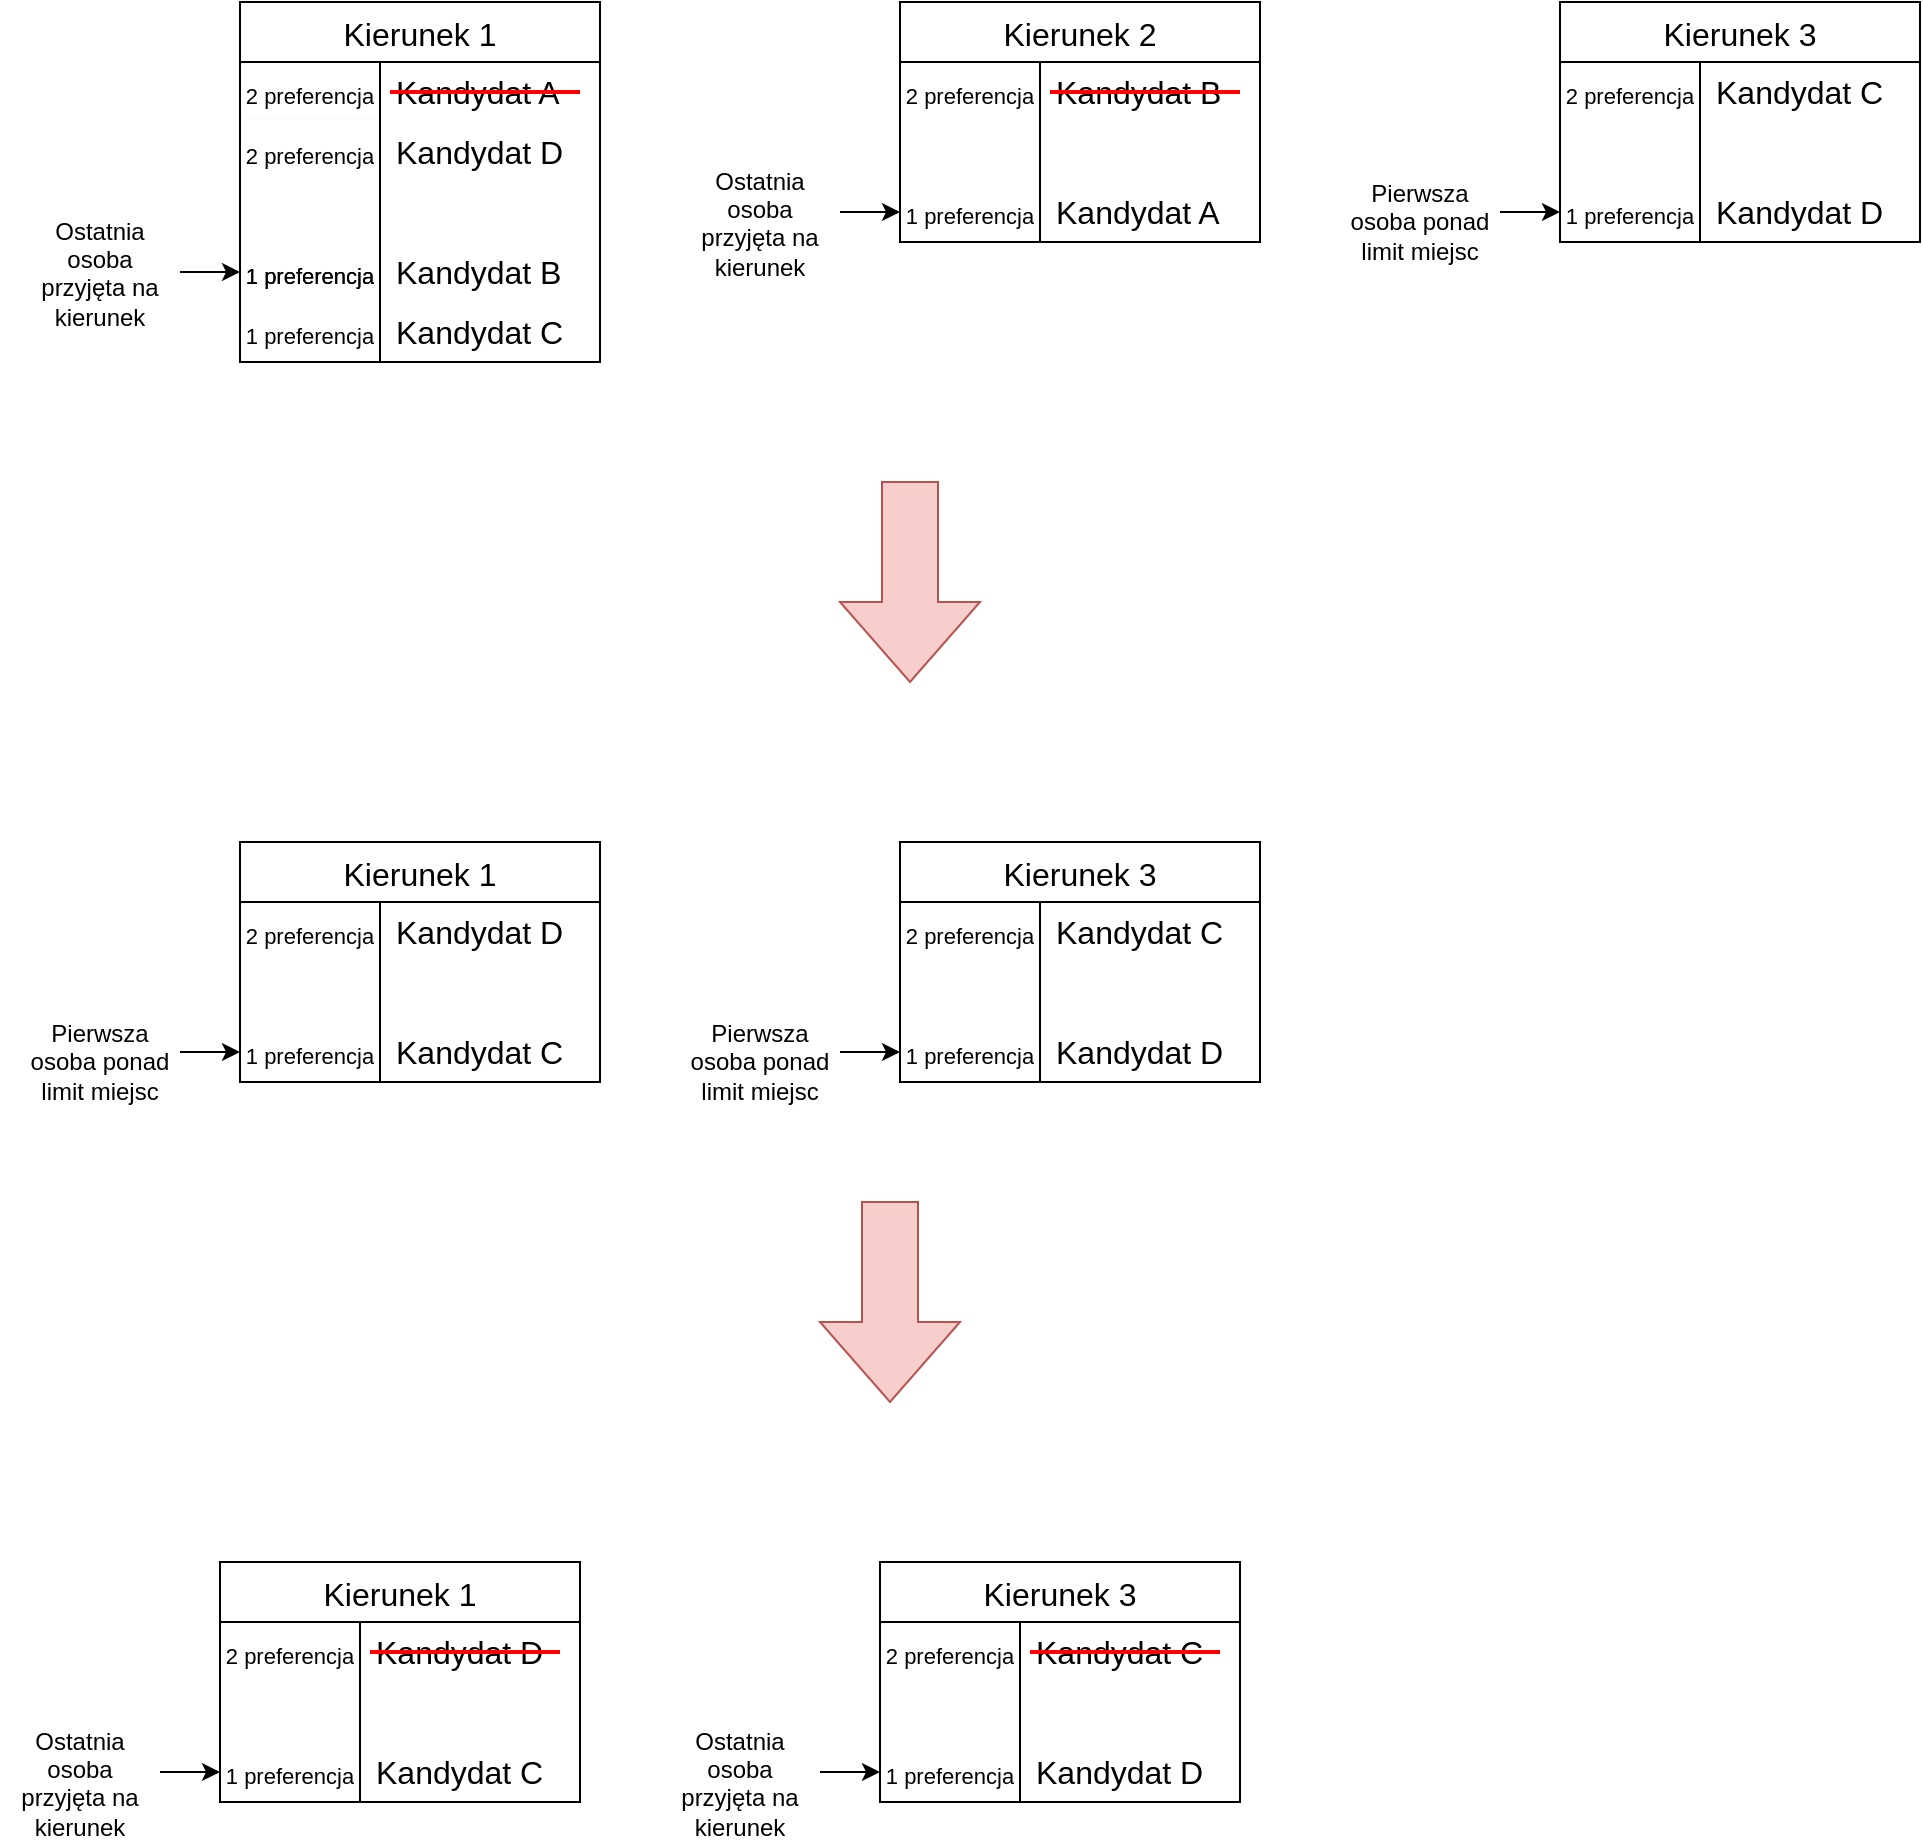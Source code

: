<mxfile version="22.1.18" type="device">
  <diagram name="Page-1" id="yJg1RCpf2dcKaLlAALri">
    <mxGraphModel dx="1808" dy="626" grid="1" gridSize="10" guides="1" tooltips="1" connect="1" arrows="1" fold="1" page="1" pageScale="1" pageWidth="827" pageHeight="1169" math="0" shadow="0">
      <root>
        <mxCell id="0" />
        <mxCell id="1" parent="0" />
        <mxCell id="uZR4xmGE3PbE84iwXI2c-5" value="Kierunek 1" style="shape=table;startSize=30;container=1;collapsible=0;childLayout=tableLayout;fixedRows=1;rowLines=0;fontStyle=0;strokeColor=default;fontSize=16;" vertex="1" parent="1">
          <mxGeometry x="80" y="40" width="180" height="180" as="geometry" />
        </mxCell>
        <mxCell id="uZR4xmGE3PbE84iwXI2c-160" style="shape=tableRow;horizontal=0;startSize=0;swimlaneHead=0;swimlaneBody=0;top=0;left=0;bottom=0;right=0;collapsible=0;dropTarget=0;fillColor=none;points=[[0,0.5],[1,0.5]];portConstraint=eastwest;strokeColor=inherit;fontSize=16;" vertex="1" parent="uZR4xmGE3PbE84iwXI2c-5">
          <mxGeometry y="30" width="180" height="30" as="geometry" />
        </mxCell>
        <mxCell id="uZR4xmGE3PbE84iwXI2c-161" value="&#xa;&lt;span style=&quot;color: rgb(0, 0, 0); font-family: Helvetica; font-size: 11px; font-style: normal; font-variant-ligatures: normal; font-variant-caps: normal; font-weight: 400; letter-spacing: normal; orphans: 2; text-align: center; text-indent: 0px; text-transform: none; widows: 2; word-spacing: 0px; -webkit-text-stroke-width: 0px; background-color: rgb(251, 251, 251); text-decoration-thickness: initial; text-decoration-style: initial; text-decoration-color: initial; float: none; display: inline !important;&quot;&gt;2 preferencja&lt;/span&gt;&#xa;&#xa;" style="shape=partialRectangle;html=1;whiteSpace=wrap;connectable=0;fillColor=none;top=0;left=0;bottom=0;right=0;overflow=hidden;pointerEvents=1;strokeColor=inherit;fontSize=16;" vertex="1" parent="uZR4xmGE3PbE84iwXI2c-160">
          <mxGeometry width="70" height="30" as="geometry">
            <mxRectangle width="70" height="30" as="alternateBounds" />
          </mxGeometry>
        </mxCell>
        <mxCell id="uZR4xmGE3PbE84iwXI2c-162" value="Kandydat A" style="shape=partialRectangle;html=1;whiteSpace=wrap;connectable=0;fillColor=none;top=0;left=0;bottom=0;right=0;align=left;spacingLeft=6;overflow=hidden;strokeColor=inherit;fontSize=16;" vertex="1" parent="uZR4xmGE3PbE84iwXI2c-160">
          <mxGeometry x="70" width="110" height="30" as="geometry">
            <mxRectangle width="110" height="30" as="alternateBounds" />
          </mxGeometry>
        </mxCell>
        <mxCell id="uZR4xmGE3PbE84iwXI2c-6" value="" style="shape=tableRow;horizontal=0;startSize=0;swimlaneHead=0;swimlaneBody=0;top=0;left=0;bottom=0;right=0;collapsible=0;dropTarget=0;fillColor=none;points=[[0,0.5],[1,0.5]];portConstraint=eastwest;strokeColor=inherit;fontSize=16;" vertex="1" parent="uZR4xmGE3PbE84iwXI2c-5">
          <mxGeometry y="60" width="180" height="30" as="geometry" />
        </mxCell>
        <mxCell id="uZR4xmGE3PbE84iwXI2c-7" value="&lt;font style=&quot;font-size: 11px;&quot;&gt;2 preferencja&lt;/font&gt;" style="shape=partialRectangle;html=1;whiteSpace=wrap;connectable=0;fillColor=none;top=0;left=0;bottom=0;right=0;overflow=hidden;pointerEvents=1;strokeColor=inherit;fontSize=16;" vertex="1" parent="uZR4xmGE3PbE84iwXI2c-6">
          <mxGeometry width="70" height="30" as="geometry">
            <mxRectangle width="70" height="30" as="alternateBounds" />
          </mxGeometry>
        </mxCell>
        <mxCell id="uZR4xmGE3PbE84iwXI2c-8" value="Kandydat D" style="shape=partialRectangle;html=1;whiteSpace=wrap;connectable=0;fillColor=none;top=0;left=0;bottom=0;right=0;align=left;spacingLeft=6;overflow=hidden;strokeColor=inherit;fontSize=16;" vertex="1" parent="uZR4xmGE3PbE84iwXI2c-6">
          <mxGeometry x="70" width="110" height="30" as="geometry">
            <mxRectangle width="110" height="30" as="alternateBounds" />
          </mxGeometry>
        </mxCell>
        <mxCell id="uZR4xmGE3PbE84iwXI2c-9" value="" style="shape=tableRow;horizontal=0;startSize=0;swimlaneHead=0;swimlaneBody=0;top=0;left=0;bottom=0;right=0;collapsible=0;dropTarget=0;fillColor=none;points=[[0,0.5],[1,0.5]];portConstraint=eastwest;strokeColor=inherit;fontSize=16;" vertex="1" parent="uZR4xmGE3PbE84iwXI2c-5">
          <mxGeometry y="90" width="180" height="30" as="geometry" />
        </mxCell>
        <mxCell id="uZR4xmGE3PbE84iwXI2c-10" value="" style="shape=partialRectangle;html=1;whiteSpace=wrap;connectable=0;fillColor=none;top=0;left=0;bottom=0;right=0;overflow=hidden;strokeColor=inherit;fontSize=16;" vertex="1" parent="uZR4xmGE3PbE84iwXI2c-9">
          <mxGeometry width="70" height="30" as="geometry">
            <mxRectangle width="70" height="30" as="alternateBounds" />
          </mxGeometry>
        </mxCell>
        <mxCell id="uZR4xmGE3PbE84iwXI2c-11" value="" style="shape=partialRectangle;html=1;whiteSpace=wrap;connectable=0;fillColor=none;top=0;left=0;bottom=0;right=0;align=left;spacingLeft=6;overflow=hidden;strokeColor=inherit;fontSize=16;" vertex="1" parent="uZR4xmGE3PbE84iwXI2c-9">
          <mxGeometry x="70" width="110" height="30" as="geometry">
            <mxRectangle width="110" height="30" as="alternateBounds" />
          </mxGeometry>
        </mxCell>
        <mxCell id="uZR4xmGE3PbE84iwXI2c-12" value="" style="shape=tableRow;horizontal=0;startSize=0;swimlaneHead=0;swimlaneBody=0;top=0;left=0;bottom=0;right=0;collapsible=0;dropTarget=0;fillColor=none;points=[[0,0.5],[1,0.5]];portConstraint=eastwest;strokeColor=inherit;fontSize=16;" vertex="1" parent="uZR4xmGE3PbE84iwXI2c-5">
          <mxGeometry y="120" width="180" height="30" as="geometry" />
        </mxCell>
        <mxCell id="uZR4xmGE3PbE84iwXI2c-13" value="&lt;font style=&quot;font-size: 11px;&quot;&gt;1 preferencja&lt;/font&gt;" style="shape=partialRectangle;html=1;whiteSpace=wrap;connectable=0;fillColor=none;top=0;left=0;bottom=0;right=0;overflow=hidden;strokeColor=inherit;fontSize=16;" vertex="1" parent="uZR4xmGE3PbE84iwXI2c-12">
          <mxGeometry width="70" height="30" as="geometry">
            <mxRectangle width="70" height="30" as="alternateBounds" />
          </mxGeometry>
        </mxCell>
        <mxCell id="uZR4xmGE3PbE84iwXI2c-14" value="Kandydat B" style="shape=partialRectangle;html=1;whiteSpace=wrap;connectable=0;fillColor=none;top=0;left=0;bottom=0;right=0;align=left;spacingLeft=6;overflow=hidden;strokeColor=inherit;fontSize=16;" vertex="1" parent="uZR4xmGE3PbE84iwXI2c-12">
          <mxGeometry x="70" width="110" height="30" as="geometry">
            <mxRectangle width="110" height="30" as="alternateBounds" />
          </mxGeometry>
        </mxCell>
        <mxCell id="uZR4xmGE3PbE84iwXI2c-135" style="shape=tableRow;horizontal=0;startSize=0;swimlaneHead=0;swimlaneBody=0;top=0;left=0;bottom=0;right=0;collapsible=0;dropTarget=0;fillColor=none;points=[[0,0.5],[1,0.5]];portConstraint=eastwest;strokeColor=inherit;fontSize=16;" vertex="1" parent="uZR4xmGE3PbE84iwXI2c-5">
          <mxGeometry y="150" width="180" height="30" as="geometry" />
        </mxCell>
        <mxCell id="uZR4xmGE3PbE84iwXI2c-136" style="shape=partialRectangle;html=1;whiteSpace=wrap;connectable=0;fillColor=none;top=0;left=0;bottom=0;right=0;overflow=hidden;strokeColor=inherit;fontSize=16;" vertex="1" parent="uZR4xmGE3PbE84iwXI2c-135">
          <mxGeometry width="70" height="30" as="geometry">
            <mxRectangle width="70" height="30" as="alternateBounds" />
          </mxGeometry>
        </mxCell>
        <mxCell id="uZR4xmGE3PbE84iwXI2c-137" value="Kandydat C" style="shape=partialRectangle;html=1;whiteSpace=wrap;connectable=0;fillColor=none;top=0;left=0;bottom=0;right=0;align=left;spacingLeft=6;overflow=hidden;strokeColor=inherit;fontSize=16;" vertex="1" parent="uZR4xmGE3PbE84iwXI2c-135">
          <mxGeometry x="70" width="110" height="30" as="geometry">
            <mxRectangle width="110" height="30" as="alternateBounds" />
          </mxGeometry>
        </mxCell>
        <mxCell id="uZR4xmGE3PbE84iwXI2c-16" value="" style="shape=image;html=1;verticalAlign=top;verticalLabelPosition=bottom;labelBackgroundColor=#ffffff;imageAspect=0;aspect=fixed;image=https://cdn0.iconfinder.com/data/icons/evericons-24px-vol-1/24/more-vertical-128.png" vertex="1" parent="1">
          <mxGeometry x="150" y="130" width="30" height="30" as="geometry" />
        </mxCell>
        <mxCell id="uZR4xmGE3PbE84iwXI2c-44" value="" style="endArrow=classic;html=1;rounded=0;entryX=0;entryY=0.5;entryDx=0;entryDy=0;" edge="1" parent="1" source="uZR4xmGE3PbE84iwXI2c-46" target="uZR4xmGE3PbE84iwXI2c-12">
          <mxGeometry width="50" height="50" relative="1" as="geometry">
            <mxPoint x="50" y="145" as="sourcePoint" />
            <mxPoint x="60" y="140" as="targetPoint" />
          </mxGeometry>
        </mxCell>
        <UserObject label="Ostatnia osoba przyjęta na kierunek" placeholders="1" name="Variable" id="uZR4xmGE3PbE84iwXI2c-46">
          <mxCell style="text;html=1;strokeColor=none;fillColor=none;align=center;verticalAlign=middle;whiteSpace=wrap;overflow=hidden;" vertex="1" parent="1">
            <mxGeometry x="-30" y="145" width="80" height="60" as="geometry" />
          </mxCell>
        </UserObject>
        <mxCell id="uZR4xmGE3PbE84iwXI2c-47" value="Kierunek 2" style="shape=table;startSize=30;container=1;collapsible=0;childLayout=tableLayout;fixedRows=1;rowLines=0;fontStyle=0;strokeColor=default;fontSize=16;" vertex="1" parent="1">
          <mxGeometry x="410" y="40" width="180" height="120" as="geometry" />
        </mxCell>
        <mxCell id="uZR4xmGE3PbE84iwXI2c-48" value="" style="shape=tableRow;horizontal=0;startSize=0;swimlaneHead=0;swimlaneBody=0;top=0;left=0;bottom=0;right=0;collapsible=0;dropTarget=0;fillColor=none;points=[[0,0.5],[1,0.5]];portConstraint=eastwest;strokeColor=inherit;fontSize=16;" vertex="1" parent="uZR4xmGE3PbE84iwXI2c-47">
          <mxGeometry y="30" width="180" height="30" as="geometry" />
        </mxCell>
        <mxCell id="uZR4xmGE3PbE84iwXI2c-49" value="&lt;font style=&quot;font-size: 11px;&quot;&gt;2 preferencja&lt;/font&gt;" style="shape=partialRectangle;html=1;whiteSpace=wrap;connectable=0;fillColor=none;top=0;left=0;bottom=0;right=0;overflow=hidden;pointerEvents=1;strokeColor=inherit;fontSize=16;" vertex="1" parent="uZR4xmGE3PbE84iwXI2c-48">
          <mxGeometry width="70" height="30" as="geometry">
            <mxRectangle width="70" height="30" as="alternateBounds" />
          </mxGeometry>
        </mxCell>
        <mxCell id="uZR4xmGE3PbE84iwXI2c-50" value="Kandydat B" style="shape=partialRectangle;html=1;whiteSpace=wrap;connectable=0;fillColor=none;top=0;left=0;bottom=0;right=0;align=left;spacingLeft=6;overflow=hidden;strokeColor=inherit;fontSize=16;" vertex="1" parent="uZR4xmGE3PbE84iwXI2c-48">
          <mxGeometry x="70" width="110" height="30" as="geometry">
            <mxRectangle width="110" height="30" as="alternateBounds" />
          </mxGeometry>
        </mxCell>
        <mxCell id="uZR4xmGE3PbE84iwXI2c-51" value="" style="shape=tableRow;horizontal=0;startSize=0;swimlaneHead=0;swimlaneBody=0;top=0;left=0;bottom=0;right=0;collapsible=0;dropTarget=0;fillColor=none;points=[[0,0.5],[1,0.5]];portConstraint=eastwest;strokeColor=inherit;fontSize=16;" vertex="1" parent="uZR4xmGE3PbE84iwXI2c-47">
          <mxGeometry y="60" width="180" height="30" as="geometry" />
        </mxCell>
        <mxCell id="uZR4xmGE3PbE84iwXI2c-52" value="" style="shape=partialRectangle;html=1;whiteSpace=wrap;connectable=0;fillColor=none;top=0;left=0;bottom=0;right=0;overflow=hidden;strokeColor=inherit;fontSize=16;" vertex="1" parent="uZR4xmGE3PbE84iwXI2c-51">
          <mxGeometry width="70" height="30" as="geometry">
            <mxRectangle width="70" height="30" as="alternateBounds" />
          </mxGeometry>
        </mxCell>
        <mxCell id="uZR4xmGE3PbE84iwXI2c-53" value="" style="shape=partialRectangle;html=1;whiteSpace=wrap;connectable=0;fillColor=none;top=0;left=0;bottom=0;right=0;align=left;spacingLeft=6;overflow=hidden;strokeColor=inherit;fontSize=16;" vertex="1" parent="uZR4xmGE3PbE84iwXI2c-51">
          <mxGeometry x="70" width="110" height="30" as="geometry">
            <mxRectangle width="110" height="30" as="alternateBounds" />
          </mxGeometry>
        </mxCell>
        <mxCell id="uZR4xmGE3PbE84iwXI2c-139" style="shape=tableRow;horizontal=0;startSize=0;swimlaneHead=0;swimlaneBody=0;top=0;left=0;bottom=0;right=0;collapsible=0;dropTarget=0;fillColor=none;points=[[0,0.5],[1,0.5]];portConstraint=eastwest;strokeColor=inherit;fontSize=16;" vertex="1" parent="uZR4xmGE3PbE84iwXI2c-47">
          <mxGeometry y="90" width="180" height="30" as="geometry" />
        </mxCell>
        <mxCell id="uZR4xmGE3PbE84iwXI2c-140" style="shape=partialRectangle;html=1;whiteSpace=wrap;connectable=0;fillColor=none;top=0;left=0;bottom=0;right=0;overflow=hidden;strokeColor=inherit;fontSize=16;" vertex="1" parent="uZR4xmGE3PbE84iwXI2c-139">
          <mxGeometry width="70" height="30" as="geometry">
            <mxRectangle width="70" height="30" as="alternateBounds" />
          </mxGeometry>
        </mxCell>
        <mxCell id="uZR4xmGE3PbE84iwXI2c-141" style="shape=partialRectangle;html=1;whiteSpace=wrap;connectable=0;fillColor=none;top=0;left=0;bottom=0;right=0;align=left;spacingLeft=6;overflow=hidden;strokeColor=inherit;fontSize=16;" vertex="1" parent="uZR4xmGE3PbE84iwXI2c-139">
          <mxGeometry x="70" width="110" height="30" as="geometry">
            <mxRectangle width="110" height="30" as="alternateBounds" />
          </mxGeometry>
        </mxCell>
        <mxCell id="uZR4xmGE3PbE84iwXI2c-57" value="" style="shape=image;html=1;verticalAlign=top;verticalLabelPosition=bottom;labelBackgroundColor=#ffffff;imageAspect=0;aspect=fixed;image=https://cdn0.iconfinder.com/data/icons/evericons-24px-vol-1/24/more-vertical-128.png" vertex="1" parent="1">
          <mxGeometry x="485" y="100" width="30" height="30" as="geometry" />
        </mxCell>
        <mxCell id="uZR4xmGE3PbE84iwXI2c-58" value="" style="endArrow=classic;html=1;rounded=0;entryX=0;entryY=0.5;entryDx=0;entryDy=0;" edge="1" parent="1">
          <mxGeometry width="50" height="50" relative="1" as="geometry">
            <mxPoint x="380" y="145" as="sourcePoint" />
            <mxPoint x="410" y="145" as="targetPoint" />
          </mxGeometry>
        </mxCell>
        <UserObject label="Ostatnia osoba przyjęta na kierunek" placeholders="1" name="Variable" id="uZR4xmGE3PbE84iwXI2c-59">
          <mxCell style="text;html=1;strokeColor=none;fillColor=none;align=center;verticalAlign=middle;whiteSpace=wrap;overflow=hidden;" vertex="1" parent="1">
            <mxGeometry x="300" y="120" width="80" height="60" as="geometry" />
          </mxCell>
        </UserObject>
        <mxCell id="uZR4xmGE3PbE84iwXI2c-60" value="" style="line;strokeWidth=2;html=1;strokeColor=#FF0000;" vertex="1" parent="1">
          <mxGeometry x="155" y="80" width="95" height="10" as="geometry" />
        </mxCell>
        <mxCell id="uZR4xmGE3PbE84iwXI2c-61" value="" style="line;strokeWidth=2;html=1;strokeColor=#FF0000;" vertex="1" parent="1">
          <mxGeometry x="485" y="80" width="95" height="10" as="geometry" />
        </mxCell>
        <mxCell id="uZR4xmGE3PbE84iwXI2c-105" value="Kierunek 1" style="shape=table;startSize=30;container=1;collapsible=0;childLayout=tableLayout;fixedRows=1;rowLines=0;fontStyle=0;strokeColor=default;fontSize=16;" vertex="1" parent="1">
          <mxGeometry x="80" y="460" width="180" height="120" as="geometry" />
        </mxCell>
        <mxCell id="uZR4xmGE3PbE84iwXI2c-106" value="" style="shape=tableRow;horizontal=0;startSize=0;swimlaneHead=0;swimlaneBody=0;top=0;left=0;bottom=0;right=0;collapsible=0;dropTarget=0;fillColor=none;points=[[0,0.5],[1,0.5]];portConstraint=eastwest;strokeColor=inherit;fontSize=16;" vertex="1" parent="uZR4xmGE3PbE84iwXI2c-105">
          <mxGeometry y="30" width="180" height="30" as="geometry" />
        </mxCell>
        <mxCell id="uZR4xmGE3PbE84iwXI2c-107" value="&lt;font style=&quot;font-size: 11px;&quot;&gt;2 preferencja&lt;/font&gt;" style="shape=partialRectangle;html=1;whiteSpace=wrap;connectable=0;fillColor=none;top=0;left=0;bottom=0;right=0;overflow=hidden;pointerEvents=1;strokeColor=inherit;fontSize=16;" vertex="1" parent="uZR4xmGE3PbE84iwXI2c-106">
          <mxGeometry width="70" height="30" as="geometry">
            <mxRectangle width="70" height="30" as="alternateBounds" />
          </mxGeometry>
        </mxCell>
        <mxCell id="uZR4xmGE3PbE84iwXI2c-108" value="Kandydat D" style="shape=partialRectangle;html=1;whiteSpace=wrap;connectable=0;fillColor=none;top=0;left=0;bottom=0;right=0;align=left;spacingLeft=6;overflow=hidden;strokeColor=inherit;fontSize=16;" vertex="1" parent="uZR4xmGE3PbE84iwXI2c-106">
          <mxGeometry x="70" width="110" height="30" as="geometry">
            <mxRectangle width="110" height="30" as="alternateBounds" />
          </mxGeometry>
        </mxCell>
        <mxCell id="uZR4xmGE3PbE84iwXI2c-109" value="" style="shape=tableRow;horizontal=0;startSize=0;swimlaneHead=0;swimlaneBody=0;top=0;left=0;bottom=0;right=0;collapsible=0;dropTarget=0;fillColor=none;points=[[0,0.5],[1,0.5]];portConstraint=eastwest;strokeColor=inherit;fontSize=16;" vertex="1" parent="uZR4xmGE3PbE84iwXI2c-105">
          <mxGeometry y="60" width="180" height="30" as="geometry" />
        </mxCell>
        <mxCell id="uZR4xmGE3PbE84iwXI2c-110" value="" style="shape=partialRectangle;html=1;whiteSpace=wrap;connectable=0;fillColor=none;top=0;left=0;bottom=0;right=0;overflow=hidden;strokeColor=inherit;fontSize=16;" vertex="1" parent="uZR4xmGE3PbE84iwXI2c-109">
          <mxGeometry width="70" height="30" as="geometry">
            <mxRectangle width="70" height="30" as="alternateBounds" />
          </mxGeometry>
        </mxCell>
        <mxCell id="uZR4xmGE3PbE84iwXI2c-111" value="" style="shape=partialRectangle;html=1;whiteSpace=wrap;connectable=0;fillColor=none;top=0;left=0;bottom=0;right=0;align=left;spacingLeft=6;overflow=hidden;strokeColor=inherit;fontSize=16;" vertex="1" parent="uZR4xmGE3PbE84iwXI2c-109">
          <mxGeometry x="70" width="110" height="30" as="geometry">
            <mxRectangle width="110" height="30" as="alternateBounds" />
          </mxGeometry>
        </mxCell>
        <mxCell id="uZR4xmGE3PbE84iwXI2c-112" value="" style="shape=tableRow;horizontal=0;startSize=0;swimlaneHead=0;swimlaneBody=0;top=0;left=0;bottom=0;right=0;collapsible=0;dropTarget=0;fillColor=none;points=[[0,0.5],[1,0.5]];portConstraint=eastwest;strokeColor=inherit;fontSize=16;" vertex="1" parent="uZR4xmGE3PbE84iwXI2c-105">
          <mxGeometry y="90" width="180" height="30" as="geometry" />
        </mxCell>
        <mxCell id="uZR4xmGE3PbE84iwXI2c-113" value="&lt;font style=&quot;font-size: 11px;&quot;&gt;1 preferencja&lt;/font&gt;" style="shape=partialRectangle;html=1;whiteSpace=wrap;connectable=0;fillColor=none;top=0;left=0;bottom=0;right=0;overflow=hidden;strokeColor=inherit;fontSize=16;" vertex="1" parent="uZR4xmGE3PbE84iwXI2c-112">
          <mxGeometry width="70" height="30" as="geometry">
            <mxRectangle width="70" height="30" as="alternateBounds" />
          </mxGeometry>
        </mxCell>
        <mxCell id="uZR4xmGE3PbE84iwXI2c-114" value="Kandydat C" style="shape=partialRectangle;html=1;whiteSpace=wrap;connectable=0;fillColor=none;top=0;left=0;bottom=0;right=0;align=left;spacingLeft=6;overflow=hidden;strokeColor=inherit;fontSize=16;" vertex="1" parent="uZR4xmGE3PbE84iwXI2c-112">
          <mxGeometry x="70" width="110" height="30" as="geometry">
            <mxRectangle width="110" height="30" as="alternateBounds" />
          </mxGeometry>
        </mxCell>
        <mxCell id="uZR4xmGE3PbE84iwXI2c-115" value="" style="shape=image;html=1;verticalAlign=top;verticalLabelPosition=bottom;labelBackgroundColor=#ffffff;imageAspect=0;aspect=fixed;image=https://cdn0.iconfinder.com/data/icons/evericons-24px-vol-1/24/more-vertical-128.png" vertex="1" parent="1">
          <mxGeometry x="155" y="520" width="30" height="30" as="geometry" />
        </mxCell>
        <mxCell id="uZR4xmGE3PbE84iwXI2c-116" value="" style="endArrow=classic;html=1;rounded=0;entryX=0;entryY=0.5;entryDx=0;entryDy=0;" edge="1" parent="1" target="uZR4xmGE3PbE84iwXI2c-112">
          <mxGeometry width="50" height="50" relative="1" as="geometry">
            <mxPoint x="50" y="565" as="sourcePoint" />
            <mxPoint x="60" y="560" as="targetPoint" />
          </mxGeometry>
        </mxCell>
        <UserObject label="Pierwsza osoba ponad limit miejsc" placeholders="1" name="Variable" id="uZR4xmGE3PbE84iwXI2c-117">
          <mxCell style="text;html=1;strokeColor=none;fillColor=none;align=center;verticalAlign=middle;whiteSpace=wrap;overflow=hidden;" vertex="1" parent="1">
            <mxGeometry x="-30" y="540" width="80" height="60" as="geometry" />
          </mxCell>
        </UserObject>
        <mxCell id="uZR4xmGE3PbE84iwXI2c-118" value="Kierunek 3" style="shape=table;startSize=30;container=1;collapsible=0;childLayout=tableLayout;fixedRows=1;rowLines=0;fontStyle=0;strokeColor=default;fontSize=16;" vertex="1" parent="1">
          <mxGeometry x="410" y="460" width="180" height="120" as="geometry" />
        </mxCell>
        <mxCell id="uZR4xmGE3PbE84iwXI2c-119" value="" style="shape=tableRow;horizontal=0;startSize=0;swimlaneHead=0;swimlaneBody=0;top=0;left=0;bottom=0;right=0;collapsible=0;dropTarget=0;fillColor=none;points=[[0,0.5],[1,0.5]];portConstraint=eastwest;strokeColor=inherit;fontSize=16;" vertex="1" parent="uZR4xmGE3PbE84iwXI2c-118">
          <mxGeometry y="30" width="180" height="30" as="geometry" />
        </mxCell>
        <mxCell id="uZR4xmGE3PbE84iwXI2c-120" value="&lt;font style=&quot;font-size: 11px;&quot;&gt;2 preferencja&lt;/font&gt;" style="shape=partialRectangle;html=1;whiteSpace=wrap;connectable=0;fillColor=none;top=0;left=0;bottom=0;right=0;overflow=hidden;pointerEvents=1;strokeColor=inherit;fontSize=16;" vertex="1" parent="uZR4xmGE3PbE84iwXI2c-119">
          <mxGeometry width="70" height="30" as="geometry">
            <mxRectangle width="70" height="30" as="alternateBounds" />
          </mxGeometry>
        </mxCell>
        <mxCell id="uZR4xmGE3PbE84iwXI2c-121" value="Kandydat C" style="shape=partialRectangle;html=1;whiteSpace=wrap;connectable=0;fillColor=none;top=0;left=0;bottom=0;right=0;align=left;spacingLeft=6;overflow=hidden;strokeColor=inherit;fontSize=16;" vertex="1" parent="uZR4xmGE3PbE84iwXI2c-119">
          <mxGeometry x="70" width="110" height="30" as="geometry">
            <mxRectangle width="110" height="30" as="alternateBounds" />
          </mxGeometry>
        </mxCell>
        <mxCell id="uZR4xmGE3PbE84iwXI2c-122" value="" style="shape=tableRow;horizontal=0;startSize=0;swimlaneHead=0;swimlaneBody=0;top=0;left=0;bottom=0;right=0;collapsible=0;dropTarget=0;fillColor=none;points=[[0,0.5],[1,0.5]];portConstraint=eastwest;strokeColor=inherit;fontSize=16;" vertex="1" parent="uZR4xmGE3PbE84iwXI2c-118">
          <mxGeometry y="60" width="180" height="30" as="geometry" />
        </mxCell>
        <mxCell id="uZR4xmGE3PbE84iwXI2c-123" value="" style="shape=partialRectangle;html=1;whiteSpace=wrap;connectable=0;fillColor=none;top=0;left=0;bottom=0;right=0;overflow=hidden;strokeColor=inherit;fontSize=16;" vertex="1" parent="uZR4xmGE3PbE84iwXI2c-122">
          <mxGeometry width="70" height="30" as="geometry">
            <mxRectangle width="70" height="30" as="alternateBounds" />
          </mxGeometry>
        </mxCell>
        <mxCell id="uZR4xmGE3PbE84iwXI2c-124" value="" style="shape=partialRectangle;html=1;whiteSpace=wrap;connectable=0;fillColor=none;top=0;left=0;bottom=0;right=0;align=left;spacingLeft=6;overflow=hidden;strokeColor=inherit;fontSize=16;" vertex="1" parent="uZR4xmGE3PbE84iwXI2c-122">
          <mxGeometry x="70" width="110" height="30" as="geometry">
            <mxRectangle width="110" height="30" as="alternateBounds" />
          </mxGeometry>
        </mxCell>
        <mxCell id="uZR4xmGE3PbE84iwXI2c-125" value="" style="shape=tableRow;horizontal=0;startSize=0;swimlaneHead=0;swimlaneBody=0;top=0;left=0;bottom=0;right=0;collapsible=0;dropTarget=0;fillColor=none;points=[[0,0.5],[1,0.5]];portConstraint=eastwest;strokeColor=inherit;fontSize=16;" vertex="1" parent="uZR4xmGE3PbE84iwXI2c-118">
          <mxGeometry y="90" width="180" height="30" as="geometry" />
        </mxCell>
        <mxCell id="uZR4xmGE3PbE84iwXI2c-126" value="&lt;font style=&quot;font-size: 11px;&quot;&gt;1 preferencja&lt;/font&gt;" style="shape=partialRectangle;html=1;whiteSpace=wrap;connectable=0;fillColor=none;top=0;left=0;bottom=0;right=0;overflow=hidden;strokeColor=inherit;fontSize=16;" vertex="1" parent="uZR4xmGE3PbE84iwXI2c-125">
          <mxGeometry width="70" height="30" as="geometry">
            <mxRectangle width="70" height="30" as="alternateBounds" />
          </mxGeometry>
        </mxCell>
        <mxCell id="uZR4xmGE3PbE84iwXI2c-127" value="Kandydat D" style="shape=partialRectangle;html=1;whiteSpace=wrap;connectable=0;fillColor=none;top=0;left=0;bottom=0;right=0;align=left;spacingLeft=6;overflow=hidden;strokeColor=inherit;fontSize=16;" vertex="1" parent="uZR4xmGE3PbE84iwXI2c-125">
          <mxGeometry x="70" width="110" height="30" as="geometry">
            <mxRectangle width="110" height="30" as="alternateBounds" />
          </mxGeometry>
        </mxCell>
        <mxCell id="uZR4xmGE3PbE84iwXI2c-128" value="" style="shape=image;html=1;verticalAlign=top;verticalLabelPosition=bottom;labelBackgroundColor=#ffffff;imageAspect=0;aspect=fixed;image=https://cdn0.iconfinder.com/data/icons/evericons-24px-vol-1/24/more-vertical-128.png" vertex="1" parent="1">
          <mxGeometry x="485" y="520" width="30" height="30" as="geometry" />
        </mxCell>
        <mxCell id="uZR4xmGE3PbE84iwXI2c-129" value="" style="endArrow=classic;html=1;rounded=0;entryX=0;entryY=0.5;entryDx=0;entryDy=0;" edge="1" parent="1" target="uZR4xmGE3PbE84iwXI2c-125">
          <mxGeometry width="50" height="50" relative="1" as="geometry">
            <mxPoint x="380" y="565" as="sourcePoint" />
            <mxPoint x="390" y="560" as="targetPoint" />
          </mxGeometry>
        </mxCell>
        <UserObject label="Pierwsza osoba ponad limit miejsc" placeholders="1" name="Variable" id="uZR4xmGE3PbE84iwXI2c-130">
          <mxCell style="text;html=1;strokeColor=none;fillColor=none;align=center;verticalAlign=middle;whiteSpace=wrap;overflow=hidden;" vertex="1" parent="1">
            <mxGeometry x="300" y="540" width="80" height="60" as="geometry" />
          </mxCell>
        </UserObject>
        <mxCell id="uZR4xmGE3PbE84iwXI2c-138" value="&lt;font style=&quot;font-size: 11px;&quot;&gt;1 preferencja&lt;/font&gt;" style="shape=partialRectangle;html=1;whiteSpace=wrap;connectable=0;fillColor=none;top=0;left=0;bottom=0;right=0;overflow=hidden;strokeColor=inherit;fontSize=16;" vertex="1" parent="1">
          <mxGeometry x="80" y="160" width="70" height="30" as="geometry">
            <mxRectangle width="70" height="30" as="alternateBounds" />
          </mxGeometry>
        </mxCell>
        <mxCell id="uZR4xmGE3PbE84iwXI2c-142" value="Kierunek 3" style="shape=table;startSize=30;container=1;collapsible=0;childLayout=tableLayout;fixedRows=1;rowLines=0;fontStyle=0;strokeColor=default;fontSize=16;" vertex="1" parent="1">
          <mxGeometry x="740" y="40" width="180" height="120" as="geometry" />
        </mxCell>
        <mxCell id="uZR4xmGE3PbE84iwXI2c-143" value="" style="shape=tableRow;horizontal=0;startSize=0;swimlaneHead=0;swimlaneBody=0;top=0;left=0;bottom=0;right=0;collapsible=0;dropTarget=0;fillColor=none;points=[[0,0.5],[1,0.5]];portConstraint=eastwest;strokeColor=inherit;fontSize=16;" vertex="1" parent="uZR4xmGE3PbE84iwXI2c-142">
          <mxGeometry y="30" width="180" height="30" as="geometry" />
        </mxCell>
        <mxCell id="uZR4xmGE3PbE84iwXI2c-144" value="&lt;font style=&quot;font-size: 11px;&quot;&gt;2 preferencja&lt;/font&gt;" style="shape=partialRectangle;html=1;whiteSpace=wrap;connectable=0;fillColor=none;top=0;left=0;bottom=0;right=0;overflow=hidden;pointerEvents=1;strokeColor=inherit;fontSize=16;" vertex="1" parent="uZR4xmGE3PbE84iwXI2c-143">
          <mxGeometry width="70" height="30" as="geometry">
            <mxRectangle width="70" height="30" as="alternateBounds" />
          </mxGeometry>
        </mxCell>
        <mxCell id="uZR4xmGE3PbE84iwXI2c-145" value="Kandydat C" style="shape=partialRectangle;html=1;whiteSpace=wrap;connectable=0;fillColor=none;top=0;left=0;bottom=0;right=0;align=left;spacingLeft=6;overflow=hidden;strokeColor=inherit;fontSize=16;" vertex="1" parent="uZR4xmGE3PbE84iwXI2c-143">
          <mxGeometry x="70" width="110" height="30" as="geometry">
            <mxRectangle width="110" height="30" as="alternateBounds" />
          </mxGeometry>
        </mxCell>
        <mxCell id="uZR4xmGE3PbE84iwXI2c-146" value="" style="shape=tableRow;horizontal=0;startSize=0;swimlaneHead=0;swimlaneBody=0;top=0;left=0;bottom=0;right=0;collapsible=0;dropTarget=0;fillColor=none;points=[[0,0.5],[1,0.5]];portConstraint=eastwest;strokeColor=inherit;fontSize=16;" vertex="1" parent="uZR4xmGE3PbE84iwXI2c-142">
          <mxGeometry y="60" width="180" height="30" as="geometry" />
        </mxCell>
        <mxCell id="uZR4xmGE3PbE84iwXI2c-147" value="" style="shape=partialRectangle;html=1;whiteSpace=wrap;connectable=0;fillColor=none;top=0;left=0;bottom=0;right=0;overflow=hidden;strokeColor=inherit;fontSize=16;" vertex="1" parent="uZR4xmGE3PbE84iwXI2c-146">
          <mxGeometry width="70" height="30" as="geometry">
            <mxRectangle width="70" height="30" as="alternateBounds" />
          </mxGeometry>
        </mxCell>
        <mxCell id="uZR4xmGE3PbE84iwXI2c-148" value="" style="shape=partialRectangle;html=1;whiteSpace=wrap;connectable=0;fillColor=none;top=0;left=0;bottom=0;right=0;align=left;spacingLeft=6;overflow=hidden;strokeColor=inherit;fontSize=16;" vertex="1" parent="uZR4xmGE3PbE84iwXI2c-146">
          <mxGeometry x="70" width="110" height="30" as="geometry">
            <mxRectangle width="110" height="30" as="alternateBounds" />
          </mxGeometry>
        </mxCell>
        <mxCell id="uZR4xmGE3PbE84iwXI2c-149" value="" style="shape=tableRow;horizontal=0;startSize=0;swimlaneHead=0;swimlaneBody=0;top=0;left=0;bottom=0;right=0;collapsible=0;dropTarget=0;fillColor=none;points=[[0,0.5],[1,0.5]];portConstraint=eastwest;strokeColor=inherit;fontSize=16;" vertex="1" parent="uZR4xmGE3PbE84iwXI2c-142">
          <mxGeometry y="90" width="180" height="30" as="geometry" />
        </mxCell>
        <mxCell id="uZR4xmGE3PbE84iwXI2c-150" value="&lt;font style=&quot;font-size: 11px;&quot;&gt;1 preferencja&lt;/font&gt;" style="shape=partialRectangle;html=1;whiteSpace=wrap;connectable=0;fillColor=none;top=0;left=0;bottom=0;right=0;overflow=hidden;strokeColor=inherit;fontSize=16;" vertex="1" parent="uZR4xmGE3PbE84iwXI2c-149">
          <mxGeometry width="70" height="30" as="geometry">
            <mxRectangle width="70" height="30" as="alternateBounds" />
          </mxGeometry>
        </mxCell>
        <mxCell id="uZR4xmGE3PbE84iwXI2c-151" value="Kandydat D" style="shape=partialRectangle;html=1;whiteSpace=wrap;connectable=0;fillColor=none;top=0;left=0;bottom=0;right=0;align=left;spacingLeft=6;overflow=hidden;strokeColor=inherit;fontSize=16;" vertex="1" parent="uZR4xmGE3PbE84iwXI2c-149">
          <mxGeometry x="70" width="110" height="30" as="geometry">
            <mxRectangle width="110" height="30" as="alternateBounds" />
          </mxGeometry>
        </mxCell>
        <mxCell id="uZR4xmGE3PbE84iwXI2c-155" value="" style="shape=image;html=1;verticalAlign=top;verticalLabelPosition=bottom;labelBackgroundColor=#ffffff;imageAspect=0;aspect=fixed;image=https://cdn0.iconfinder.com/data/icons/evericons-24px-vol-1/24/more-vertical-128.png" vertex="1" parent="1">
          <mxGeometry x="824" y="100" width="30" height="30" as="geometry" />
        </mxCell>
        <mxCell id="uZR4xmGE3PbE84iwXI2c-158" value="Kandydat A" style="shape=partialRectangle;html=1;whiteSpace=wrap;connectable=0;fillColor=none;top=0;left=0;bottom=0;right=0;align=left;spacingLeft=6;overflow=hidden;strokeColor=inherit;fontSize=16;" vertex="1" parent="1">
          <mxGeometry x="480" y="130" width="110" height="30" as="geometry">
            <mxRectangle width="110" height="30" as="alternateBounds" />
          </mxGeometry>
        </mxCell>
        <mxCell id="uZR4xmGE3PbE84iwXI2c-159" value="&lt;font style=&quot;font-size: 11px;&quot;&gt;1 preferencja&lt;/font&gt;" style="shape=partialRectangle;html=1;whiteSpace=wrap;connectable=0;fillColor=none;top=0;left=0;bottom=0;right=0;overflow=hidden;strokeColor=inherit;fontSize=16;" vertex="1" parent="1">
          <mxGeometry x="410" y="130" width="70" height="30" as="geometry">
            <mxRectangle width="70" height="30" as="alternateBounds" />
          </mxGeometry>
        </mxCell>
        <mxCell id="uZR4xmGE3PbE84iwXI2c-163" value="&lt;font style=&quot;font-size: 11px;&quot;&gt;2 preferencja&lt;/font&gt;" style="shape=partialRectangle;html=1;whiteSpace=wrap;connectable=0;fillColor=none;top=0;left=0;bottom=0;right=0;overflow=hidden;pointerEvents=1;strokeColor=inherit;fontSize=16;" vertex="1" parent="1">
          <mxGeometry x="80" y="70" width="70" height="30" as="geometry">
            <mxRectangle width="70" height="30" as="alternateBounds" />
          </mxGeometry>
        </mxCell>
        <mxCell id="uZR4xmGE3PbE84iwXI2c-168" value="" style="endArrow=classic;html=1;rounded=0;entryX=0;entryY=0.5;entryDx=0;entryDy=0;" edge="1" parent="1">
          <mxGeometry width="50" height="50" relative="1" as="geometry">
            <mxPoint x="710" y="145" as="sourcePoint" />
            <mxPoint x="740" y="145" as="targetPoint" />
          </mxGeometry>
        </mxCell>
        <UserObject label="Pierwsza osoba ponad limit miejsc" placeholders="1" name="Variable" id="uZR4xmGE3PbE84iwXI2c-169">
          <mxCell style="text;html=1;strokeColor=none;fillColor=none;align=center;verticalAlign=middle;whiteSpace=wrap;overflow=hidden;" vertex="1" parent="1">
            <mxGeometry x="630" y="120" width="80" height="60" as="geometry" />
          </mxCell>
        </UserObject>
        <mxCell id="uZR4xmGE3PbE84iwXI2c-170" value="&lt;font style=&quot;font-size: 11px;&quot;&gt;1 preferencja&lt;/font&gt;" style="shape=partialRectangle;html=1;whiteSpace=wrap;connectable=0;fillColor=none;top=0;left=0;bottom=0;right=0;overflow=hidden;strokeColor=inherit;fontSize=16;" vertex="1" parent="1">
          <mxGeometry x="80" y="190" width="70" height="30" as="geometry">
            <mxRectangle width="70" height="30" as="alternateBounds" />
          </mxGeometry>
        </mxCell>
        <mxCell id="uZR4xmGE3PbE84iwXI2c-171" value="" style="html=1;shadow=0;dashed=0;align=center;verticalAlign=middle;shape=mxgraph.arrows2.arrow;dy=0.6;dx=40;direction=south;notch=0;fillColor=#f8cecc;strokeColor=#b85450;" vertex="1" parent="1">
          <mxGeometry x="380" y="280" width="70" height="100" as="geometry" />
        </mxCell>
        <mxCell id="uZR4xmGE3PbE84iwXI2c-172" value="Kierunek 1" style="shape=table;startSize=30;container=1;collapsible=0;childLayout=tableLayout;fixedRows=1;rowLines=0;fontStyle=0;strokeColor=default;fontSize=16;" vertex="1" parent="1">
          <mxGeometry x="70" y="820" width="180" height="120" as="geometry" />
        </mxCell>
        <mxCell id="uZR4xmGE3PbE84iwXI2c-173" value="" style="shape=tableRow;horizontal=0;startSize=0;swimlaneHead=0;swimlaneBody=0;top=0;left=0;bottom=0;right=0;collapsible=0;dropTarget=0;fillColor=none;points=[[0,0.5],[1,0.5]];portConstraint=eastwest;strokeColor=inherit;fontSize=16;" vertex="1" parent="uZR4xmGE3PbE84iwXI2c-172">
          <mxGeometry y="30" width="180" height="30" as="geometry" />
        </mxCell>
        <mxCell id="uZR4xmGE3PbE84iwXI2c-174" value="&lt;font style=&quot;font-size: 11px;&quot;&gt;2 preferencja&lt;/font&gt;" style="shape=partialRectangle;html=1;whiteSpace=wrap;connectable=0;fillColor=none;top=0;left=0;bottom=0;right=0;overflow=hidden;pointerEvents=1;strokeColor=inherit;fontSize=16;" vertex="1" parent="uZR4xmGE3PbE84iwXI2c-173">
          <mxGeometry width="70" height="30" as="geometry">
            <mxRectangle width="70" height="30" as="alternateBounds" />
          </mxGeometry>
        </mxCell>
        <mxCell id="uZR4xmGE3PbE84iwXI2c-175" value="Kandydat D" style="shape=partialRectangle;html=1;whiteSpace=wrap;connectable=0;fillColor=none;top=0;left=0;bottom=0;right=0;align=left;spacingLeft=6;overflow=hidden;strokeColor=inherit;fontSize=16;" vertex="1" parent="uZR4xmGE3PbE84iwXI2c-173">
          <mxGeometry x="70" width="110" height="30" as="geometry">
            <mxRectangle width="110" height="30" as="alternateBounds" />
          </mxGeometry>
        </mxCell>
        <mxCell id="uZR4xmGE3PbE84iwXI2c-176" value="" style="shape=tableRow;horizontal=0;startSize=0;swimlaneHead=0;swimlaneBody=0;top=0;left=0;bottom=0;right=0;collapsible=0;dropTarget=0;fillColor=none;points=[[0,0.5],[1,0.5]];portConstraint=eastwest;strokeColor=inherit;fontSize=16;" vertex="1" parent="uZR4xmGE3PbE84iwXI2c-172">
          <mxGeometry y="60" width="180" height="30" as="geometry" />
        </mxCell>
        <mxCell id="uZR4xmGE3PbE84iwXI2c-177" value="" style="shape=partialRectangle;html=1;whiteSpace=wrap;connectable=0;fillColor=none;top=0;left=0;bottom=0;right=0;overflow=hidden;strokeColor=inherit;fontSize=16;" vertex="1" parent="uZR4xmGE3PbE84iwXI2c-176">
          <mxGeometry width="70" height="30" as="geometry">
            <mxRectangle width="70" height="30" as="alternateBounds" />
          </mxGeometry>
        </mxCell>
        <mxCell id="uZR4xmGE3PbE84iwXI2c-178" value="" style="shape=partialRectangle;html=1;whiteSpace=wrap;connectable=0;fillColor=none;top=0;left=0;bottom=0;right=0;align=left;spacingLeft=6;overflow=hidden;strokeColor=inherit;fontSize=16;" vertex="1" parent="uZR4xmGE3PbE84iwXI2c-176">
          <mxGeometry x="70" width="110" height="30" as="geometry">
            <mxRectangle width="110" height="30" as="alternateBounds" />
          </mxGeometry>
        </mxCell>
        <mxCell id="uZR4xmGE3PbE84iwXI2c-179" value="" style="shape=tableRow;horizontal=0;startSize=0;swimlaneHead=0;swimlaneBody=0;top=0;left=0;bottom=0;right=0;collapsible=0;dropTarget=0;fillColor=none;points=[[0,0.5],[1,0.5]];portConstraint=eastwest;strokeColor=inherit;fontSize=16;" vertex="1" parent="uZR4xmGE3PbE84iwXI2c-172">
          <mxGeometry y="90" width="180" height="30" as="geometry" />
        </mxCell>
        <mxCell id="uZR4xmGE3PbE84iwXI2c-180" value="&lt;font style=&quot;font-size: 11px;&quot;&gt;1 preferencja&lt;/font&gt;" style="shape=partialRectangle;html=1;whiteSpace=wrap;connectable=0;fillColor=none;top=0;left=0;bottom=0;right=0;overflow=hidden;strokeColor=inherit;fontSize=16;" vertex="1" parent="uZR4xmGE3PbE84iwXI2c-179">
          <mxGeometry width="70" height="30" as="geometry">
            <mxRectangle width="70" height="30" as="alternateBounds" />
          </mxGeometry>
        </mxCell>
        <mxCell id="uZR4xmGE3PbE84iwXI2c-181" value="Kandydat C" style="shape=partialRectangle;html=1;whiteSpace=wrap;connectable=0;fillColor=none;top=0;left=0;bottom=0;right=0;align=left;spacingLeft=6;overflow=hidden;strokeColor=inherit;fontSize=16;" vertex="1" parent="uZR4xmGE3PbE84iwXI2c-179">
          <mxGeometry x="70" width="110" height="30" as="geometry">
            <mxRectangle width="110" height="30" as="alternateBounds" />
          </mxGeometry>
        </mxCell>
        <mxCell id="uZR4xmGE3PbE84iwXI2c-182" value="" style="shape=image;html=1;verticalAlign=top;verticalLabelPosition=bottom;labelBackgroundColor=#ffffff;imageAspect=0;aspect=fixed;image=https://cdn0.iconfinder.com/data/icons/evericons-24px-vol-1/24/more-vertical-128.png" vertex="1" parent="1">
          <mxGeometry x="145" y="880" width="30" height="30" as="geometry" />
        </mxCell>
        <mxCell id="uZR4xmGE3PbE84iwXI2c-183" value="" style="endArrow=classic;html=1;rounded=0;entryX=0;entryY=0.5;entryDx=0;entryDy=0;" edge="1" parent="1" target="uZR4xmGE3PbE84iwXI2c-179">
          <mxGeometry width="50" height="50" relative="1" as="geometry">
            <mxPoint x="40" y="925" as="sourcePoint" />
            <mxPoint x="50" y="920" as="targetPoint" />
          </mxGeometry>
        </mxCell>
        <UserObject label="Ostatnia osoba przyjęta na kierunek" placeholders="1" name="Variable" id="uZR4xmGE3PbE84iwXI2c-184">
          <mxCell style="text;html=1;strokeColor=none;fillColor=none;align=center;verticalAlign=middle;whiteSpace=wrap;overflow=hidden;" vertex="1" parent="1">
            <mxGeometry x="-40" y="900" width="80" height="60" as="geometry" />
          </mxCell>
        </UserObject>
        <mxCell id="uZR4xmGE3PbE84iwXI2c-185" value="Kierunek 3" style="shape=table;startSize=30;container=1;collapsible=0;childLayout=tableLayout;fixedRows=1;rowLines=0;fontStyle=0;strokeColor=default;fontSize=16;" vertex="1" parent="1">
          <mxGeometry x="400" y="820" width="180" height="120" as="geometry" />
        </mxCell>
        <mxCell id="uZR4xmGE3PbE84iwXI2c-186" value="" style="shape=tableRow;horizontal=0;startSize=0;swimlaneHead=0;swimlaneBody=0;top=0;left=0;bottom=0;right=0;collapsible=0;dropTarget=0;fillColor=none;points=[[0,0.5],[1,0.5]];portConstraint=eastwest;strokeColor=inherit;fontSize=16;" vertex="1" parent="uZR4xmGE3PbE84iwXI2c-185">
          <mxGeometry y="30" width="180" height="30" as="geometry" />
        </mxCell>
        <mxCell id="uZR4xmGE3PbE84iwXI2c-187" value="&lt;font style=&quot;font-size: 11px;&quot;&gt;2 preferencja&lt;/font&gt;" style="shape=partialRectangle;html=1;whiteSpace=wrap;connectable=0;fillColor=none;top=0;left=0;bottom=0;right=0;overflow=hidden;pointerEvents=1;strokeColor=inherit;fontSize=16;" vertex="1" parent="uZR4xmGE3PbE84iwXI2c-186">
          <mxGeometry width="70" height="30" as="geometry">
            <mxRectangle width="70" height="30" as="alternateBounds" />
          </mxGeometry>
        </mxCell>
        <mxCell id="uZR4xmGE3PbE84iwXI2c-188" value="Kandydat C" style="shape=partialRectangle;html=1;whiteSpace=wrap;connectable=0;fillColor=none;top=0;left=0;bottom=0;right=0;align=left;spacingLeft=6;overflow=hidden;strokeColor=inherit;fontSize=16;" vertex="1" parent="uZR4xmGE3PbE84iwXI2c-186">
          <mxGeometry x="70" width="110" height="30" as="geometry">
            <mxRectangle width="110" height="30" as="alternateBounds" />
          </mxGeometry>
        </mxCell>
        <mxCell id="uZR4xmGE3PbE84iwXI2c-189" value="" style="shape=tableRow;horizontal=0;startSize=0;swimlaneHead=0;swimlaneBody=0;top=0;left=0;bottom=0;right=0;collapsible=0;dropTarget=0;fillColor=none;points=[[0,0.5],[1,0.5]];portConstraint=eastwest;strokeColor=inherit;fontSize=16;" vertex="1" parent="uZR4xmGE3PbE84iwXI2c-185">
          <mxGeometry y="60" width="180" height="30" as="geometry" />
        </mxCell>
        <mxCell id="uZR4xmGE3PbE84iwXI2c-190" value="" style="shape=partialRectangle;html=1;whiteSpace=wrap;connectable=0;fillColor=none;top=0;left=0;bottom=0;right=0;overflow=hidden;strokeColor=inherit;fontSize=16;" vertex="1" parent="uZR4xmGE3PbE84iwXI2c-189">
          <mxGeometry width="70" height="30" as="geometry">
            <mxRectangle width="70" height="30" as="alternateBounds" />
          </mxGeometry>
        </mxCell>
        <mxCell id="uZR4xmGE3PbE84iwXI2c-191" value="" style="shape=partialRectangle;html=1;whiteSpace=wrap;connectable=0;fillColor=none;top=0;left=0;bottom=0;right=0;align=left;spacingLeft=6;overflow=hidden;strokeColor=inherit;fontSize=16;" vertex="1" parent="uZR4xmGE3PbE84iwXI2c-189">
          <mxGeometry x="70" width="110" height="30" as="geometry">
            <mxRectangle width="110" height="30" as="alternateBounds" />
          </mxGeometry>
        </mxCell>
        <mxCell id="uZR4xmGE3PbE84iwXI2c-192" value="" style="shape=tableRow;horizontal=0;startSize=0;swimlaneHead=0;swimlaneBody=0;top=0;left=0;bottom=0;right=0;collapsible=0;dropTarget=0;fillColor=none;points=[[0,0.5],[1,0.5]];portConstraint=eastwest;strokeColor=inherit;fontSize=16;" vertex="1" parent="uZR4xmGE3PbE84iwXI2c-185">
          <mxGeometry y="90" width="180" height="30" as="geometry" />
        </mxCell>
        <mxCell id="uZR4xmGE3PbE84iwXI2c-193" value="&lt;font style=&quot;font-size: 11px;&quot;&gt;1 preferencja&lt;/font&gt;" style="shape=partialRectangle;html=1;whiteSpace=wrap;connectable=0;fillColor=none;top=0;left=0;bottom=0;right=0;overflow=hidden;strokeColor=inherit;fontSize=16;" vertex="1" parent="uZR4xmGE3PbE84iwXI2c-192">
          <mxGeometry width="70" height="30" as="geometry">
            <mxRectangle width="70" height="30" as="alternateBounds" />
          </mxGeometry>
        </mxCell>
        <mxCell id="uZR4xmGE3PbE84iwXI2c-194" value="Kandydat D" style="shape=partialRectangle;html=1;whiteSpace=wrap;connectable=0;fillColor=none;top=0;left=0;bottom=0;right=0;align=left;spacingLeft=6;overflow=hidden;strokeColor=inherit;fontSize=16;" vertex="1" parent="uZR4xmGE3PbE84iwXI2c-192">
          <mxGeometry x="70" width="110" height="30" as="geometry">
            <mxRectangle width="110" height="30" as="alternateBounds" />
          </mxGeometry>
        </mxCell>
        <mxCell id="uZR4xmGE3PbE84iwXI2c-195" value="" style="shape=image;html=1;verticalAlign=top;verticalLabelPosition=bottom;labelBackgroundColor=#ffffff;imageAspect=0;aspect=fixed;image=https://cdn0.iconfinder.com/data/icons/evericons-24px-vol-1/24/more-vertical-128.png" vertex="1" parent="1">
          <mxGeometry x="475" y="880" width="30" height="30" as="geometry" />
        </mxCell>
        <mxCell id="uZR4xmGE3PbE84iwXI2c-196" value="" style="endArrow=classic;html=1;rounded=0;entryX=0;entryY=0.5;entryDx=0;entryDy=0;" edge="1" parent="1" target="uZR4xmGE3PbE84iwXI2c-192">
          <mxGeometry width="50" height="50" relative="1" as="geometry">
            <mxPoint x="370" y="925" as="sourcePoint" />
            <mxPoint x="380" y="920" as="targetPoint" />
          </mxGeometry>
        </mxCell>
        <UserObject label="Ostatnia osoba przyjęta na kierunek" placeholders="1" name="Variable" id="uZR4xmGE3PbE84iwXI2c-197">
          <mxCell style="text;html=1;strokeColor=none;fillColor=none;align=center;verticalAlign=middle;whiteSpace=wrap;overflow=hidden;" vertex="1" parent="1">
            <mxGeometry x="290" y="900" width="80" height="60" as="geometry" />
          </mxCell>
        </UserObject>
        <mxCell id="uZR4xmGE3PbE84iwXI2c-198" value="" style="html=1;shadow=0;dashed=0;align=center;verticalAlign=middle;shape=mxgraph.arrows2.arrow;dy=0.6;dx=40;direction=south;notch=0;fillColor=#f8cecc;strokeColor=#b85450;" vertex="1" parent="1">
          <mxGeometry x="370" y="640" width="70" height="100" as="geometry" />
        </mxCell>
        <mxCell id="uZR4xmGE3PbE84iwXI2c-199" value="" style="line;strokeWidth=2;html=1;strokeColor=#FF0000;" vertex="1" parent="1">
          <mxGeometry x="145" y="860" width="95" height="10" as="geometry" />
        </mxCell>
        <mxCell id="uZR4xmGE3PbE84iwXI2c-201" value="" style="line;strokeWidth=2;html=1;strokeColor=#FF0000;" vertex="1" parent="1">
          <mxGeometry x="475" y="860" width="95" height="10" as="geometry" />
        </mxCell>
      </root>
    </mxGraphModel>
  </diagram>
</mxfile>
